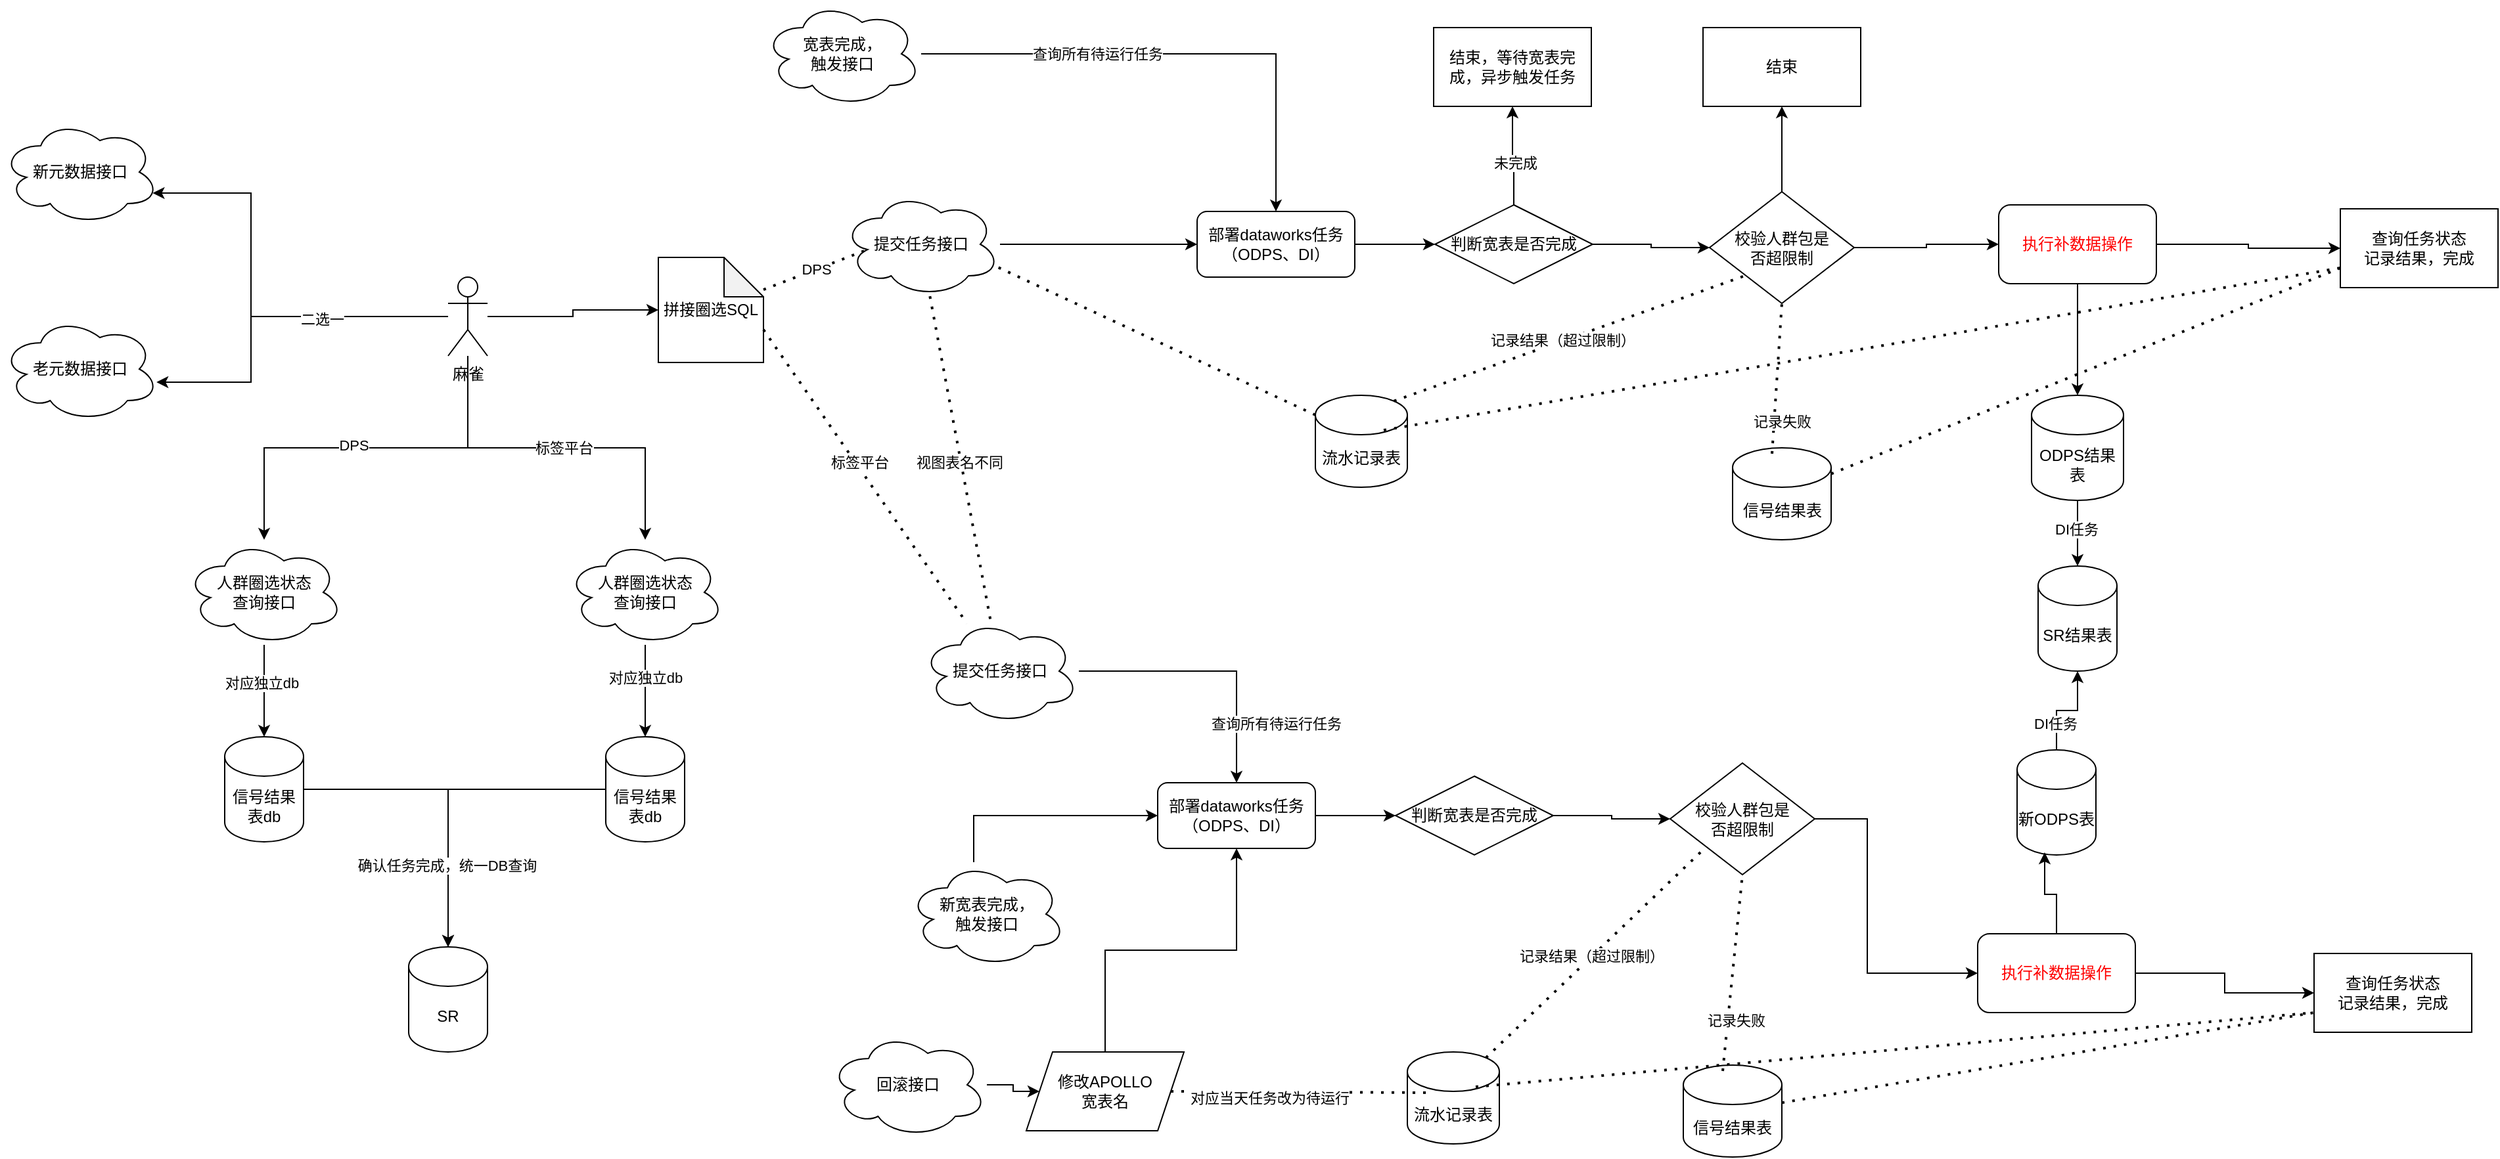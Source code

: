 <mxfile version="25.0.3">
  <diagram name="第 1 页" id="y63ZQ2GJVkdFIbkafl7R">
    <mxGraphModel dx="1026" dy="650" grid="1" gridSize="10" guides="1" tooltips="1" connect="1" arrows="1" fold="1" page="1" pageScale="1" pageWidth="827" pageHeight="1169" math="0" shadow="0">
      <root>
        <mxCell id="0" />
        <mxCell id="1" parent="0" />
        <mxCell id="8IbcEHw5AlyB79mjnVnh-1" value="新元数据接口" style="ellipse;shape=cloud;whiteSpace=wrap;html=1;" vertex="1" parent="1">
          <mxGeometry x="30" y="120" width="120" height="80" as="geometry" />
        </mxCell>
        <mxCell id="8IbcEHw5AlyB79mjnVnh-2" value="老元数据接口" style="ellipse;shape=cloud;whiteSpace=wrap;html=1;" vertex="1" parent="1">
          <mxGeometry x="30" y="270" width="120" height="80" as="geometry" />
        </mxCell>
        <mxCell id="8IbcEHw5AlyB79mjnVnh-6" style="edgeStyle=orthogonalEdgeStyle;rounded=0;orthogonalLoop=1;jettySize=auto;html=1;" edge="1" parent="1" target="8IbcEHw5AlyB79mjnVnh-2">
          <mxGeometry relative="1" as="geometry">
            <mxPoint x="370" y="270" as="sourcePoint" />
            <Array as="points">
              <mxPoint x="220" y="270" />
              <mxPoint x="220" y="320" />
            </Array>
          </mxGeometry>
        </mxCell>
        <mxCell id="8IbcEHw5AlyB79mjnVnh-9" value="" style="edgeStyle=orthogonalEdgeStyle;rounded=0;orthogonalLoop=1;jettySize=auto;html=1;" edge="1" parent="1" source="8IbcEHw5AlyB79mjnVnh-3" target="8IbcEHw5AlyB79mjnVnh-8">
          <mxGeometry relative="1" as="geometry" />
        </mxCell>
        <mxCell id="8IbcEHw5AlyB79mjnVnh-3" value="麻雀" style="shape=umlActor;verticalLabelPosition=bottom;verticalAlign=top;html=1;outlineConnect=0;" vertex="1" parent="1">
          <mxGeometry x="370" y="240" width="30" height="60" as="geometry" />
        </mxCell>
        <mxCell id="8IbcEHw5AlyB79mjnVnh-5" style="edgeStyle=orthogonalEdgeStyle;rounded=0;orthogonalLoop=1;jettySize=auto;html=1;entryX=0.96;entryY=0.7;entryDx=0;entryDy=0;entryPerimeter=0;" edge="1" parent="1" source="8IbcEHw5AlyB79mjnVnh-3" target="8IbcEHw5AlyB79mjnVnh-1">
          <mxGeometry relative="1" as="geometry">
            <mxPoint x="240" y="230" as="sourcePoint" />
            <Array as="points">
              <mxPoint x="220" y="270" />
              <mxPoint x="220" y="176" />
            </Array>
          </mxGeometry>
        </mxCell>
        <mxCell id="8IbcEHw5AlyB79mjnVnh-56" value="二选一" style="edgeLabel;html=1;align=center;verticalAlign=middle;resizable=0;points=[];" vertex="1" connectable="0" parent="8IbcEHw5AlyB79mjnVnh-5">
          <mxGeometry x="-0.398" y="2" relative="1" as="geometry">
            <mxPoint as="offset" />
          </mxGeometry>
        </mxCell>
        <mxCell id="8IbcEHw5AlyB79mjnVnh-8" value="拼接圈选SQL" style="shape=note;whiteSpace=wrap;html=1;backgroundOutline=1;darkOpacity=0.05;" vertex="1" parent="1">
          <mxGeometry x="530" y="225" width="80" height="80" as="geometry" />
        </mxCell>
        <mxCell id="8IbcEHw5AlyB79mjnVnh-10" value="流水记录表" style="shape=cylinder3;whiteSpace=wrap;html=1;boundedLbl=1;backgroundOutline=1;size=15;" vertex="1" parent="1">
          <mxGeometry x="1030" y="330" width="70" height="70" as="geometry" />
        </mxCell>
        <mxCell id="8IbcEHw5AlyB79mjnVnh-22" style="edgeStyle=orthogonalEdgeStyle;rounded=0;orthogonalLoop=1;jettySize=auto;html=1;entryX=0;entryY=0.5;entryDx=0;entryDy=0;" edge="1" parent="1" source="8IbcEHw5AlyB79mjnVnh-12" target="8IbcEHw5AlyB79mjnVnh-21">
          <mxGeometry relative="1" as="geometry">
            <Array as="points" />
          </mxGeometry>
        </mxCell>
        <mxCell id="8IbcEHw5AlyB79mjnVnh-12" value="提交任务接口" style="ellipse;shape=cloud;whiteSpace=wrap;html=1;" vertex="1" parent="1">
          <mxGeometry x="670" y="175" width="120" height="80" as="geometry" />
        </mxCell>
        <mxCell id="8IbcEHw5AlyB79mjnVnh-100" style="edgeStyle=orthogonalEdgeStyle;rounded=0;orthogonalLoop=1;jettySize=auto;html=1;" edge="1" parent="1" source="8IbcEHw5AlyB79mjnVnh-13" target="8IbcEHw5AlyB79mjnVnh-80">
          <mxGeometry relative="1" as="geometry" />
        </mxCell>
        <mxCell id="8IbcEHw5AlyB79mjnVnh-13" value="提交任务接口" style="ellipse;shape=cloud;whiteSpace=wrap;html=1;" vertex="1" parent="1">
          <mxGeometry x="730" y="500" width="120" height="80" as="geometry" />
        </mxCell>
        <mxCell id="8IbcEHw5AlyB79mjnVnh-16" value="DPS" style="endArrow=none;dashed=1;html=1;dashPattern=1 3;strokeWidth=2;rounded=0;entryX=0.16;entryY=0.55;entryDx=0;entryDy=0;entryPerimeter=0;" edge="1" parent="1" source="8IbcEHw5AlyB79mjnVnh-8" target="8IbcEHw5AlyB79mjnVnh-12">
          <mxGeometry width="50" height="50" relative="1" as="geometry">
            <mxPoint x="770" y="355" as="sourcePoint" />
            <mxPoint x="820" y="305" as="targetPoint" />
          </mxGeometry>
        </mxCell>
        <mxCell id="8IbcEHw5AlyB79mjnVnh-17" value="" style="endArrow=none;dashed=1;html=1;dashPattern=1 3;strokeWidth=2;rounded=0;exitX=0;exitY=0;exitDx=80;exitDy=55;exitPerimeter=0;" edge="1" parent="1" source="8IbcEHw5AlyB79mjnVnh-8" target="8IbcEHw5AlyB79mjnVnh-13">
          <mxGeometry width="50" height="50" relative="1" as="geometry">
            <mxPoint x="620" y="254" as="sourcePoint" />
            <mxPoint x="669" y="229" as="targetPoint" />
          </mxGeometry>
        </mxCell>
        <mxCell id="8IbcEHw5AlyB79mjnVnh-18" value="标签平台" style="edgeLabel;html=1;align=center;verticalAlign=middle;resizable=0;points=[];" vertex="1" connectable="0" parent="8IbcEHw5AlyB79mjnVnh-17">
          <mxGeometry x="-0.086" y="2" relative="1" as="geometry">
            <mxPoint as="offset" />
          </mxGeometry>
        </mxCell>
        <mxCell id="8IbcEHw5AlyB79mjnVnh-27" style="edgeStyle=orthogonalEdgeStyle;rounded=0;orthogonalLoop=1;jettySize=auto;html=1;entryX=0;entryY=0.5;entryDx=0;entryDy=0;" edge="1" parent="1" source="8IbcEHw5AlyB79mjnVnh-21" target="8IbcEHw5AlyB79mjnVnh-26">
          <mxGeometry relative="1" as="geometry" />
        </mxCell>
        <mxCell id="8IbcEHw5AlyB79mjnVnh-21" value="部署dataworks任务&lt;div&gt;（ODPS、DI）&lt;/div&gt;" style="rounded=1;whiteSpace=wrap;html=1;" vertex="1" parent="1">
          <mxGeometry x="940" y="190" width="120" height="50" as="geometry" />
        </mxCell>
        <mxCell id="8IbcEHw5AlyB79mjnVnh-23" value="" style="endArrow=none;dashed=1;html=1;dashPattern=1 3;strokeWidth=2;rounded=0;entryX=0.55;entryY=0.95;entryDx=0;entryDy=0;entryPerimeter=0;" edge="1" parent="1" source="8IbcEHw5AlyB79mjnVnh-13" target="8IbcEHw5AlyB79mjnVnh-12">
          <mxGeometry width="50" height="50" relative="1" as="geometry">
            <mxPoint x="920" y="355" as="sourcePoint" />
            <mxPoint x="970" y="305" as="targetPoint" />
          </mxGeometry>
        </mxCell>
        <mxCell id="8IbcEHw5AlyB79mjnVnh-24" value="视图表名不同" style="edgeLabel;html=1;align=center;verticalAlign=middle;resizable=0;points=[];" vertex="1" connectable="0" parent="8IbcEHw5AlyB79mjnVnh-23">
          <mxGeometry x="-0.042" y="2" relative="1" as="geometry">
            <mxPoint as="offset" />
          </mxGeometry>
        </mxCell>
        <mxCell id="8IbcEHw5AlyB79mjnVnh-30" style="edgeStyle=orthogonalEdgeStyle;rounded=0;orthogonalLoop=1;jettySize=auto;html=1;" edge="1" parent="1" source="8IbcEHw5AlyB79mjnVnh-26" target="8IbcEHw5AlyB79mjnVnh-29">
          <mxGeometry relative="1" as="geometry" />
        </mxCell>
        <mxCell id="8IbcEHw5AlyB79mjnVnh-31" value="未完成" style="edgeLabel;html=1;align=center;verticalAlign=middle;resizable=0;points=[];" vertex="1" connectable="0" parent="8IbcEHw5AlyB79mjnVnh-30">
          <mxGeometry x="-0.158" y="-1" relative="1" as="geometry">
            <mxPoint as="offset" />
          </mxGeometry>
        </mxCell>
        <mxCell id="8IbcEHw5AlyB79mjnVnh-33" style="edgeStyle=orthogonalEdgeStyle;rounded=0;orthogonalLoop=1;jettySize=auto;html=1;" edge="1" parent="1" source="8IbcEHw5AlyB79mjnVnh-26" target="8IbcEHw5AlyB79mjnVnh-32">
          <mxGeometry relative="1" as="geometry" />
        </mxCell>
        <mxCell id="8IbcEHw5AlyB79mjnVnh-26" value="判断宽表是否完成" style="rhombus;whiteSpace=wrap;html=1;" vertex="1" parent="1">
          <mxGeometry x="1121" y="185" width="120" height="60" as="geometry" />
        </mxCell>
        <mxCell id="8IbcEHw5AlyB79mjnVnh-29" value="结束，等待宽表完成，异步触发任务" style="rounded=0;whiteSpace=wrap;html=1;" vertex="1" parent="1">
          <mxGeometry x="1120" y="50" width="120" height="60" as="geometry" />
        </mxCell>
        <mxCell id="8IbcEHw5AlyB79mjnVnh-37" value="" style="edgeStyle=orthogonalEdgeStyle;rounded=0;orthogonalLoop=1;jettySize=auto;html=1;" edge="1" parent="1" source="8IbcEHw5AlyB79mjnVnh-32" target="8IbcEHw5AlyB79mjnVnh-36">
          <mxGeometry relative="1" as="geometry" />
        </mxCell>
        <mxCell id="8IbcEHw5AlyB79mjnVnh-48" style="edgeStyle=orthogonalEdgeStyle;rounded=0;orthogonalLoop=1;jettySize=auto;html=1;" edge="1" parent="1" source="8IbcEHw5AlyB79mjnVnh-32" target="8IbcEHw5AlyB79mjnVnh-47">
          <mxGeometry relative="1" as="geometry" />
        </mxCell>
        <mxCell id="8IbcEHw5AlyB79mjnVnh-32" value="校验人群包是&lt;div&gt;否超限制&lt;/div&gt;" style="rhombus;whiteSpace=wrap;html=1;" vertex="1" parent="1">
          <mxGeometry x="1330" y="175" width="110" height="85" as="geometry" />
        </mxCell>
        <mxCell id="8IbcEHw5AlyB79mjnVnh-36" value="结束" style="whiteSpace=wrap;html=1;" vertex="1" parent="1">
          <mxGeometry x="1325" y="50" width="120" height="60" as="geometry" />
        </mxCell>
        <mxCell id="8IbcEHw5AlyB79mjnVnh-38" value="" style="endArrow=none;dashed=1;html=1;dashPattern=1 3;strokeWidth=2;rounded=0;entryX=0.96;entryY=0.7;entryDx=0;entryDy=0;entryPerimeter=0;exitX=0;exitY=0;exitDx=0;exitDy=15;exitPerimeter=0;" edge="1" parent="1" source="8IbcEHw5AlyB79mjnVnh-10" target="8IbcEHw5AlyB79mjnVnh-12">
          <mxGeometry width="50" height="50" relative="1" as="geometry">
            <mxPoint x="1080" y="380" as="sourcePoint" />
            <mxPoint x="1130" y="330" as="targetPoint" />
          </mxGeometry>
        </mxCell>
        <mxCell id="8IbcEHw5AlyB79mjnVnh-40" value="" style="endArrow=none;dashed=1;html=1;dashPattern=1 3;strokeWidth=2;rounded=0;entryX=0;entryY=1;entryDx=0;entryDy=0;exitX=0.855;exitY=0;exitDx=0;exitDy=4.35;exitPerimeter=0;" edge="1" parent="1" source="8IbcEHw5AlyB79mjnVnh-10" target="8IbcEHw5AlyB79mjnVnh-32">
          <mxGeometry width="50" height="50" relative="1" as="geometry">
            <mxPoint x="1040" y="355" as="sourcePoint" />
            <mxPoint x="735" y="246" as="targetPoint" />
          </mxGeometry>
        </mxCell>
        <mxCell id="8IbcEHw5AlyB79mjnVnh-41" value="记录结果（超过限制）" style="edgeLabel;html=1;align=center;verticalAlign=middle;resizable=0;points=[];" vertex="1" connectable="0" parent="8IbcEHw5AlyB79mjnVnh-40">
          <mxGeometry x="-0.04" y="1" relative="1" as="geometry">
            <mxPoint as="offset" />
          </mxGeometry>
        </mxCell>
        <mxCell id="8IbcEHw5AlyB79mjnVnh-42" value="信号结果表" style="shape=cylinder3;whiteSpace=wrap;html=1;boundedLbl=1;backgroundOutline=1;size=15;" vertex="1" parent="1">
          <mxGeometry x="1347.5" y="370" width="75" height="70" as="geometry" />
        </mxCell>
        <mxCell id="8IbcEHw5AlyB79mjnVnh-43" value="" style="endArrow=none;dashed=1;html=1;dashPattern=1 3;strokeWidth=2;rounded=0;entryX=0.5;entryY=1;entryDx=0;entryDy=0;exitX=0.4;exitY=0.064;exitDx=0;exitDy=0;exitPerimeter=0;" edge="1" parent="1" source="8IbcEHw5AlyB79mjnVnh-42" target="8IbcEHw5AlyB79mjnVnh-32">
          <mxGeometry width="50" height="50" relative="1" as="geometry">
            <mxPoint x="1370" y="320" as="sourcePoint" />
            <mxPoint x="1420" y="270" as="targetPoint" />
          </mxGeometry>
        </mxCell>
        <mxCell id="8IbcEHw5AlyB79mjnVnh-44" value="记录失败" style="edgeLabel;html=1;align=center;verticalAlign=middle;resizable=0;points=[];" vertex="1" connectable="0" parent="8IbcEHw5AlyB79mjnVnh-43">
          <mxGeometry x="-0.168" y="-2" relative="1" as="geometry">
            <mxPoint x="2" y="23" as="offset" />
          </mxGeometry>
        </mxCell>
        <mxCell id="8IbcEHw5AlyB79mjnVnh-46" style="edgeStyle=orthogonalEdgeStyle;rounded=0;orthogonalLoop=1;jettySize=auto;html=1;" edge="1" parent="1" source="8IbcEHw5AlyB79mjnVnh-45" target="8IbcEHw5AlyB79mjnVnh-21">
          <mxGeometry relative="1" as="geometry" />
        </mxCell>
        <mxCell id="8IbcEHw5AlyB79mjnVnh-54" value="查询所有待运行任务" style="edgeLabel;html=1;align=center;verticalAlign=middle;resizable=0;points=[];" vertex="1" connectable="0" parent="8IbcEHw5AlyB79mjnVnh-46">
          <mxGeometry x="-0.313" y="1" relative="1" as="geometry">
            <mxPoint y="1" as="offset" />
          </mxGeometry>
        </mxCell>
        <mxCell id="8IbcEHw5AlyB79mjnVnh-45" value="宽表完成，&lt;div&gt;触发接口&lt;/div&gt;" style="ellipse;shape=cloud;whiteSpace=wrap;html=1;" vertex="1" parent="1">
          <mxGeometry x="610" y="30" width="120" height="80" as="geometry" />
        </mxCell>
        <mxCell id="8IbcEHw5AlyB79mjnVnh-52" style="edgeStyle=orthogonalEdgeStyle;rounded=0;orthogonalLoop=1;jettySize=auto;html=1;entryX=0;entryY=0.5;entryDx=0;entryDy=0;" edge="1" parent="1" source="8IbcEHw5AlyB79mjnVnh-47" target="8IbcEHw5AlyB79mjnVnh-51">
          <mxGeometry relative="1" as="geometry">
            <Array as="points">
              <mxPoint x="1740" y="215" />
              <mxPoint x="1740" y="218" />
            </Array>
          </mxGeometry>
        </mxCell>
        <mxCell id="8IbcEHw5AlyB79mjnVnh-110" style="edgeStyle=orthogonalEdgeStyle;rounded=0;orthogonalLoop=1;jettySize=auto;html=1;" edge="1" parent="1" source="8IbcEHw5AlyB79mjnVnh-47" target="8IbcEHw5AlyB79mjnVnh-70">
          <mxGeometry relative="1" as="geometry">
            <Array as="points">
              <mxPoint x="1600" y="360" />
            </Array>
          </mxGeometry>
        </mxCell>
        <mxCell id="8IbcEHw5AlyB79mjnVnh-47" value="&lt;font color=&quot;#ff0000&quot;&gt;执行补数据操作&lt;/font&gt;" style="rounded=1;whiteSpace=wrap;html=1;" vertex="1" parent="1">
          <mxGeometry x="1550" y="185" width="120" height="60" as="geometry" />
        </mxCell>
        <mxCell id="8IbcEHw5AlyB79mjnVnh-51" value="查询任务状态&lt;div&gt;记录结果，完成&lt;/div&gt;" style="rounded=0;whiteSpace=wrap;html=1;" vertex="1" parent="1">
          <mxGeometry x="1810" y="188" width="120" height="60" as="geometry" />
        </mxCell>
        <mxCell id="8IbcEHw5AlyB79mjnVnh-53" value="" style="endArrow=none;dashed=1;html=1;dashPattern=1 3;strokeWidth=2;rounded=0;exitX=0.743;exitY=0.379;exitDx=0;exitDy=0;exitPerimeter=0;entryX=0;entryY=0.75;entryDx=0;entryDy=0;" edge="1" parent="1" source="8IbcEHw5AlyB79mjnVnh-10" target="8IbcEHw5AlyB79mjnVnh-51">
          <mxGeometry width="50" height="50" relative="1" as="geometry">
            <mxPoint x="1200" y="370" as="sourcePoint" />
            <mxPoint x="1550" y="260" as="targetPoint" />
          </mxGeometry>
        </mxCell>
        <mxCell id="8IbcEHw5AlyB79mjnVnh-55" value="" style="endArrow=none;dashed=1;html=1;dashPattern=1 3;strokeWidth=2;rounded=0;entryX=0;entryY=0.75;entryDx=0;entryDy=0;" edge="1" parent="1" source="8IbcEHw5AlyB79mjnVnh-42" target="8IbcEHw5AlyB79mjnVnh-51">
          <mxGeometry width="50" height="50" relative="1" as="geometry">
            <mxPoint x="1480" y="360" as="sourcePoint" />
            <mxPoint x="1530" y="310" as="targetPoint" />
          </mxGeometry>
        </mxCell>
        <mxCell id="8IbcEHw5AlyB79mjnVnh-63" style="edgeStyle=orthogonalEdgeStyle;rounded=0;orthogonalLoop=1;jettySize=auto;html=1;" edge="1" parent="1" source="8IbcEHw5AlyB79mjnVnh-57" target="8IbcEHw5AlyB79mjnVnh-62">
          <mxGeometry relative="1" as="geometry" />
        </mxCell>
        <mxCell id="8IbcEHw5AlyB79mjnVnh-66" value="对应独立db" style="edgeLabel;html=1;align=center;verticalAlign=middle;resizable=0;points=[];" vertex="1" connectable="0" parent="8IbcEHw5AlyB79mjnVnh-63">
          <mxGeometry x="-0.214" y="-2" relative="1" as="geometry">
            <mxPoint y="1" as="offset" />
          </mxGeometry>
        </mxCell>
        <mxCell id="8IbcEHw5AlyB79mjnVnh-57" value="人群圈选状态&lt;div&gt;查询接口&lt;/div&gt;" style="ellipse;shape=cloud;whiteSpace=wrap;html=1;" vertex="1" parent="1">
          <mxGeometry x="170" y="440" width="120" height="80" as="geometry" />
        </mxCell>
        <mxCell id="8IbcEHw5AlyB79mjnVnh-59" style="edgeStyle=orthogonalEdgeStyle;rounded=0;orthogonalLoop=1;jettySize=auto;html=1;" edge="1" parent="1" source="8IbcEHw5AlyB79mjnVnh-3" target="8IbcEHw5AlyB79mjnVnh-57">
          <mxGeometry relative="1" as="geometry">
            <Array as="points">
              <mxPoint x="385" y="370" />
              <mxPoint x="230" y="370" />
            </Array>
          </mxGeometry>
        </mxCell>
        <mxCell id="8IbcEHw5AlyB79mjnVnh-67" value="DPS" style="edgeLabel;html=1;align=center;verticalAlign=middle;resizable=0;points=[];" vertex="1" connectable="0" parent="8IbcEHw5AlyB79mjnVnh-59">
          <mxGeometry x="0.064" y="-2" relative="1" as="geometry">
            <mxPoint as="offset" />
          </mxGeometry>
        </mxCell>
        <mxCell id="8IbcEHw5AlyB79mjnVnh-65" style="edgeStyle=orthogonalEdgeStyle;rounded=0;orthogonalLoop=1;jettySize=auto;html=1;" edge="1" parent="1" source="8IbcEHw5AlyB79mjnVnh-60" target="8IbcEHw5AlyB79mjnVnh-64">
          <mxGeometry relative="1" as="geometry" />
        </mxCell>
        <mxCell id="8IbcEHw5AlyB79mjnVnh-69" value="对应独立db" style="edgeLabel;html=1;align=center;verticalAlign=middle;resizable=0;points=[];" vertex="1" connectable="0" parent="8IbcEHw5AlyB79mjnVnh-65">
          <mxGeometry x="-0.329" relative="1" as="geometry">
            <mxPoint y="1" as="offset" />
          </mxGeometry>
        </mxCell>
        <mxCell id="8IbcEHw5AlyB79mjnVnh-60" value="人群圈选状态&lt;div&gt;查询接口&lt;/div&gt;" style="ellipse;shape=cloud;whiteSpace=wrap;html=1;" vertex="1" parent="1">
          <mxGeometry x="460" y="440" width="120" height="80" as="geometry" />
        </mxCell>
        <mxCell id="8IbcEHw5AlyB79mjnVnh-61" style="edgeStyle=orthogonalEdgeStyle;rounded=0;orthogonalLoop=1;jettySize=auto;html=1;" edge="1" parent="1" source="8IbcEHw5AlyB79mjnVnh-3" target="8IbcEHw5AlyB79mjnVnh-60">
          <mxGeometry relative="1" as="geometry">
            <Array as="points">
              <mxPoint x="385" y="370" />
              <mxPoint x="520" y="370" />
            </Array>
          </mxGeometry>
        </mxCell>
        <mxCell id="8IbcEHw5AlyB79mjnVnh-68" value="标签平台" style="edgeLabel;html=1;align=center;verticalAlign=middle;resizable=0;points=[];" vertex="1" connectable="0" parent="8IbcEHw5AlyB79mjnVnh-61">
          <mxGeometry x="0.04" y="1" relative="1" as="geometry">
            <mxPoint y="1" as="offset" />
          </mxGeometry>
        </mxCell>
        <mxCell id="8IbcEHw5AlyB79mjnVnh-75" style="edgeStyle=orthogonalEdgeStyle;rounded=0;orthogonalLoop=1;jettySize=auto;html=1;" edge="1" parent="1" source="8IbcEHw5AlyB79mjnVnh-62" target="8IbcEHw5AlyB79mjnVnh-74">
          <mxGeometry relative="1" as="geometry" />
        </mxCell>
        <mxCell id="8IbcEHw5AlyB79mjnVnh-62" value="信号结果表db" style="shape=cylinder3;whiteSpace=wrap;html=1;boundedLbl=1;backgroundOutline=1;size=15;" vertex="1" parent="1">
          <mxGeometry x="200" y="590" width="60" height="80" as="geometry" />
        </mxCell>
        <mxCell id="8IbcEHw5AlyB79mjnVnh-64" value="信号结果表db" style="shape=cylinder3;whiteSpace=wrap;html=1;boundedLbl=1;backgroundOutline=1;size=15;" vertex="1" parent="1">
          <mxGeometry x="490" y="590" width="60" height="80" as="geometry" />
        </mxCell>
        <mxCell id="8IbcEHw5AlyB79mjnVnh-70" value="ODPS结果表" style="shape=cylinder3;whiteSpace=wrap;html=1;boundedLbl=1;backgroundOutline=1;size=15;" vertex="1" parent="1">
          <mxGeometry x="1575" y="330" width="70" height="80" as="geometry" />
        </mxCell>
        <mxCell id="8IbcEHw5AlyB79mjnVnh-71" value="SR结果表" style="shape=cylinder3;whiteSpace=wrap;html=1;boundedLbl=1;backgroundOutline=1;size=15;" vertex="1" parent="1">
          <mxGeometry x="1580" y="460" width="60" height="80" as="geometry" />
        </mxCell>
        <mxCell id="8IbcEHw5AlyB79mjnVnh-72" style="edgeStyle=orthogonalEdgeStyle;rounded=0;orthogonalLoop=1;jettySize=auto;html=1;entryX=0.5;entryY=0;entryDx=0;entryDy=0;entryPerimeter=0;" edge="1" parent="1" source="8IbcEHw5AlyB79mjnVnh-70" target="8IbcEHw5AlyB79mjnVnh-71">
          <mxGeometry relative="1" as="geometry" />
        </mxCell>
        <mxCell id="8IbcEHw5AlyB79mjnVnh-73" value="DI任务" style="edgeLabel;html=1;align=center;verticalAlign=middle;resizable=0;points=[];" vertex="1" connectable="0" parent="8IbcEHw5AlyB79mjnVnh-72">
          <mxGeometry x="-0.178" y="-1" relative="1" as="geometry">
            <mxPoint y="1" as="offset" />
          </mxGeometry>
        </mxCell>
        <mxCell id="8IbcEHw5AlyB79mjnVnh-74" value="SR" style="shape=cylinder3;whiteSpace=wrap;html=1;boundedLbl=1;backgroundOutline=1;size=15;" vertex="1" parent="1">
          <mxGeometry x="340" y="750" width="60" height="80" as="geometry" />
        </mxCell>
        <mxCell id="8IbcEHw5AlyB79mjnVnh-76" style="edgeStyle=orthogonalEdgeStyle;rounded=0;orthogonalLoop=1;jettySize=auto;html=1;entryX=0.5;entryY=0;entryDx=0;entryDy=0;entryPerimeter=0;" edge="1" parent="1" source="8IbcEHw5AlyB79mjnVnh-64" target="8IbcEHw5AlyB79mjnVnh-74">
          <mxGeometry relative="1" as="geometry" />
        </mxCell>
        <mxCell id="8IbcEHw5AlyB79mjnVnh-77" value="确认任务完成，统一DB查询" style="edgeLabel;html=1;align=center;verticalAlign=middle;resizable=0;points=[];" vertex="1" connectable="0" parent="8IbcEHw5AlyB79mjnVnh-76">
          <mxGeometry x="0.471" y="-1" relative="1" as="geometry">
            <mxPoint y="1" as="offset" />
          </mxGeometry>
        </mxCell>
        <mxCell id="8IbcEHw5AlyB79mjnVnh-78" value="流水记录表" style="shape=cylinder3;whiteSpace=wrap;html=1;boundedLbl=1;backgroundOutline=1;size=15;" vertex="1" parent="1">
          <mxGeometry x="1100" y="830" width="70" height="70" as="geometry" />
        </mxCell>
        <mxCell id="8IbcEHw5AlyB79mjnVnh-79" style="edgeStyle=orthogonalEdgeStyle;rounded=0;orthogonalLoop=1;jettySize=auto;html=1;entryX=0;entryY=0.5;entryDx=0;entryDy=0;" edge="1" parent="1" source="8IbcEHw5AlyB79mjnVnh-80" target="8IbcEHw5AlyB79mjnVnh-82">
          <mxGeometry relative="1" as="geometry" />
        </mxCell>
        <mxCell id="8IbcEHw5AlyB79mjnVnh-80" value="部署dataworks任务&lt;div&gt;（ODPS、DI）&lt;/div&gt;" style="rounded=1;whiteSpace=wrap;html=1;" vertex="1" parent="1">
          <mxGeometry x="910" y="625" width="120" height="50" as="geometry" />
        </mxCell>
        <mxCell id="8IbcEHw5AlyB79mjnVnh-81" style="edgeStyle=orthogonalEdgeStyle;rounded=0;orthogonalLoop=1;jettySize=auto;html=1;" edge="1" parent="1" source="8IbcEHw5AlyB79mjnVnh-82" target="8IbcEHw5AlyB79mjnVnh-84">
          <mxGeometry relative="1" as="geometry" />
        </mxCell>
        <mxCell id="8IbcEHw5AlyB79mjnVnh-82" value="判断宽表是否完成" style="rhombus;whiteSpace=wrap;html=1;" vertex="1" parent="1">
          <mxGeometry x="1091" y="620" width="120" height="60" as="geometry" />
        </mxCell>
        <mxCell id="8IbcEHw5AlyB79mjnVnh-83" style="edgeStyle=orthogonalEdgeStyle;rounded=0;orthogonalLoop=1;jettySize=auto;html=1;" edge="1" parent="1" source="8IbcEHw5AlyB79mjnVnh-84" target="8IbcEHw5AlyB79mjnVnh-92">
          <mxGeometry relative="1" as="geometry">
            <Array as="points">
              <mxPoint x="1450" y="653" />
              <mxPoint x="1450" y="770" />
            </Array>
          </mxGeometry>
        </mxCell>
        <mxCell id="8IbcEHw5AlyB79mjnVnh-84" value="校验人群包是&lt;div&gt;否超限制&lt;/div&gt;" style="rhombus;whiteSpace=wrap;html=1;" vertex="1" parent="1">
          <mxGeometry x="1300" y="610" width="110" height="85" as="geometry" />
        </mxCell>
        <mxCell id="8IbcEHw5AlyB79mjnVnh-85" value="" style="endArrow=none;dashed=1;html=1;dashPattern=1 3;strokeWidth=2;rounded=0;entryX=0;entryY=1;entryDx=0;entryDy=0;exitX=0.855;exitY=0;exitDx=0;exitDy=4.35;exitPerimeter=0;" edge="1" parent="1" source="8IbcEHw5AlyB79mjnVnh-78" target="8IbcEHw5AlyB79mjnVnh-84">
          <mxGeometry width="50" height="50" relative="1" as="geometry">
            <mxPoint x="1010" y="790" as="sourcePoint" />
            <mxPoint x="705" y="681" as="targetPoint" />
          </mxGeometry>
        </mxCell>
        <mxCell id="8IbcEHw5AlyB79mjnVnh-86" value="记录结果（超过限制）" style="edgeLabel;html=1;align=center;verticalAlign=middle;resizable=0;points=[];" vertex="1" connectable="0" parent="8IbcEHw5AlyB79mjnVnh-85">
          <mxGeometry x="-0.04" y="1" relative="1" as="geometry">
            <mxPoint as="offset" />
          </mxGeometry>
        </mxCell>
        <mxCell id="8IbcEHw5AlyB79mjnVnh-87" value="信号结果表" style="shape=cylinder3;whiteSpace=wrap;html=1;boundedLbl=1;backgroundOutline=1;size=15;" vertex="1" parent="1">
          <mxGeometry x="1310" y="840" width="75" height="70" as="geometry" />
        </mxCell>
        <mxCell id="8IbcEHw5AlyB79mjnVnh-88" value="" style="endArrow=none;dashed=1;html=1;dashPattern=1 3;strokeWidth=2;rounded=0;entryX=0.5;entryY=1;entryDx=0;entryDy=0;exitX=0.4;exitY=0.064;exitDx=0;exitDy=0;exitPerimeter=0;" edge="1" parent="1" source="8IbcEHw5AlyB79mjnVnh-87" target="8IbcEHw5AlyB79mjnVnh-84">
          <mxGeometry width="50" height="50" relative="1" as="geometry">
            <mxPoint x="1340" y="755" as="sourcePoint" />
            <mxPoint x="1390" y="705" as="targetPoint" />
          </mxGeometry>
        </mxCell>
        <mxCell id="8IbcEHw5AlyB79mjnVnh-89" value="记录失败" style="edgeLabel;html=1;align=center;verticalAlign=middle;resizable=0;points=[];" vertex="1" connectable="0" parent="8IbcEHw5AlyB79mjnVnh-88">
          <mxGeometry x="-0.168" y="-2" relative="1" as="geometry">
            <mxPoint x="2" y="23" as="offset" />
          </mxGeometry>
        </mxCell>
        <mxCell id="8IbcEHw5AlyB79mjnVnh-91" style="edgeStyle=orthogonalEdgeStyle;rounded=0;orthogonalLoop=1;jettySize=auto;html=1;entryX=0;entryY=0.5;entryDx=0;entryDy=0;" edge="1" parent="1" source="8IbcEHw5AlyB79mjnVnh-92" target="8IbcEHw5AlyB79mjnVnh-93">
          <mxGeometry relative="1" as="geometry" />
        </mxCell>
        <mxCell id="8IbcEHw5AlyB79mjnVnh-92" value="&lt;font color=&quot;#ff0000&quot;&gt;执行补数据操作&lt;/font&gt;" style="rounded=1;whiteSpace=wrap;html=1;" vertex="1" parent="1">
          <mxGeometry x="1534" y="740" width="120" height="60" as="geometry" />
        </mxCell>
        <mxCell id="8IbcEHw5AlyB79mjnVnh-93" value="查询任务状态&lt;div&gt;记录结果，完成&lt;/div&gt;" style="rounded=0;whiteSpace=wrap;html=1;" vertex="1" parent="1">
          <mxGeometry x="1790" y="755" width="120" height="60" as="geometry" />
        </mxCell>
        <mxCell id="8IbcEHw5AlyB79mjnVnh-94" value="" style="endArrow=none;dashed=1;html=1;dashPattern=1 3;strokeWidth=2;rounded=0;exitX=0.743;exitY=0.379;exitDx=0;exitDy=0;exitPerimeter=0;entryX=0;entryY=0.75;entryDx=0;entryDy=0;" edge="1" parent="1" source="8IbcEHw5AlyB79mjnVnh-78" target="8IbcEHw5AlyB79mjnVnh-93">
          <mxGeometry width="50" height="50" relative="1" as="geometry">
            <mxPoint x="1170" y="805" as="sourcePoint" />
            <mxPoint x="1520" y="695" as="targetPoint" />
          </mxGeometry>
        </mxCell>
        <mxCell id="8IbcEHw5AlyB79mjnVnh-95" value="" style="endArrow=none;dashed=1;html=1;dashPattern=1 3;strokeWidth=2;rounded=0;entryX=0;entryY=0.75;entryDx=0;entryDy=0;" edge="1" parent="1" source="8IbcEHw5AlyB79mjnVnh-87" target="8IbcEHw5AlyB79mjnVnh-93">
          <mxGeometry width="50" height="50" relative="1" as="geometry">
            <mxPoint x="1450" y="795" as="sourcePoint" />
            <mxPoint x="1500" y="745" as="targetPoint" />
          </mxGeometry>
        </mxCell>
        <mxCell id="8IbcEHw5AlyB79mjnVnh-101" value="查询所有待运行任务" style="edgeLabel;html=1;align=center;verticalAlign=middle;resizable=0;points=[];" vertex="1" connectable="0" parent="1">
          <mxGeometry x="1000" y="580" as="geometry" />
        </mxCell>
        <mxCell id="8IbcEHw5AlyB79mjnVnh-103" style="edgeStyle=orthogonalEdgeStyle;rounded=0;orthogonalLoop=1;jettySize=auto;html=1;entryX=0;entryY=0.5;entryDx=0;entryDy=0;" edge="1" parent="1" source="8IbcEHw5AlyB79mjnVnh-102" target="8IbcEHw5AlyB79mjnVnh-80">
          <mxGeometry relative="1" as="geometry">
            <Array as="points">
              <mxPoint x="770" y="650" />
            </Array>
          </mxGeometry>
        </mxCell>
        <mxCell id="8IbcEHw5AlyB79mjnVnh-102" value="新宽表完成，&lt;div&gt;触发接口&lt;/div&gt;" style="ellipse;shape=cloud;whiteSpace=wrap;html=1;" vertex="1" parent="1">
          <mxGeometry x="720" y="685" width="120" height="80" as="geometry" />
        </mxCell>
        <mxCell id="8IbcEHw5AlyB79mjnVnh-106" style="edgeStyle=orthogonalEdgeStyle;rounded=0;orthogonalLoop=1;jettySize=auto;html=1;" edge="1" parent="1" source="8IbcEHw5AlyB79mjnVnh-104" target="8IbcEHw5AlyB79mjnVnh-105">
          <mxGeometry relative="1" as="geometry" />
        </mxCell>
        <mxCell id="8IbcEHw5AlyB79mjnVnh-104" value="回滚接口" style="ellipse;shape=cloud;whiteSpace=wrap;html=1;" vertex="1" parent="1">
          <mxGeometry x="660" y="815" width="120" height="80" as="geometry" />
        </mxCell>
        <mxCell id="8IbcEHw5AlyB79mjnVnh-107" style="edgeStyle=orthogonalEdgeStyle;rounded=0;orthogonalLoop=1;jettySize=auto;html=1;entryX=0.5;entryY=1;entryDx=0;entryDy=0;" edge="1" parent="1" source="8IbcEHw5AlyB79mjnVnh-105" target="8IbcEHw5AlyB79mjnVnh-80">
          <mxGeometry relative="1" as="geometry">
            <mxPoint x="960" y="690" as="targetPoint" />
          </mxGeometry>
        </mxCell>
        <mxCell id="8IbcEHw5AlyB79mjnVnh-105" value="修改APOLLO&lt;div&gt;宽表名&lt;/div&gt;" style="shape=parallelogram;perimeter=parallelogramPerimeter;whiteSpace=wrap;html=1;fixedSize=1;" vertex="1" parent="1">
          <mxGeometry x="810" y="830" width="120" height="60" as="geometry" />
        </mxCell>
        <mxCell id="8IbcEHw5AlyB79mjnVnh-108" value="" style="endArrow=none;dashed=1;html=1;dashPattern=1 3;strokeWidth=2;rounded=0;exitX=1;exitY=0.5;exitDx=0;exitDy=0;entryX=0.257;entryY=0.443;entryDx=0;entryDy=0;entryPerimeter=0;" edge="1" parent="1" source="8IbcEHw5AlyB79mjnVnh-105" target="8IbcEHw5AlyB79mjnVnh-78">
          <mxGeometry width="50" height="50" relative="1" as="geometry">
            <mxPoint x="980" y="860" as="sourcePoint" />
            <mxPoint x="1030" y="810" as="targetPoint" />
          </mxGeometry>
        </mxCell>
        <mxCell id="8IbcEHw5AlyB79mjnVnh-109" value="对应当天任务改为待运行" style="edgeLabel;html=1;align=center;verticalAlign=middle;resizable=0;points=[];" vertex="1" connectable="0" parent="8IbcEHw5AlyB79mjnVnh-108">
          <mxGeometry x="-0.242" y="-4" relative="1" as="geometry">
            <mxPoint as="offset" />
          </mxGeometry>
        </mxCell>
        <mxCell id="8IbcEHw5AlyB79mjnVnh-112" value="新ODPS表" style="shape=cylinder3;whiteSpace=wrap;html=1;boundedLbl=1;backgroundOutline=1;size=15;" vertex="1" parent="1">
          <mxGeometry x="1564" y="600" width="60" height="80" as="geometry" />
        </mxCell>
        <mxCell id="8IbcEHw5AlyB79mjnVnh-113" style="edgeStyle=orthogonalEdgeStyle;rounded=0;orthogonalLoop=1;jettySize=auto;html=1;entryX=0.35;entryY=0.975;entryDx=0;entryDy=0;entryPerimeter=0;" edge="1" parent="1" source="8IbcEHw5AlyB79mjnVnh-92" target="8IbcEHw5AlyB79mjnVnh-112">
          <mxGeometry relative="1" as="geometry" />
        </mxCell>
        <mxCell id="8IbcEHw5AlyB79mjnVnh-114" style="edgeStyle=orthogonalEdgeStyle;rounded=0;orthogonalLoop=1;jettySize=auto;html=1;entryX=0.5;entryY=1;entryDx=0;entryDy=0;entryPerimeter=0;" edge="1" parent="1" source="8IbcEHw5AlyB79mjnVnh-112" target="8IbcEHw5AlyB79mjnVnh-71">
          <mxGeometry relative="1" as="geometry" />
        </mxCell>
        <mxCell id="8IbcEHw5AlyB79mjnVnh-116" value="DI任务" style="edgeLabel;html=1;align=center;verticalAlign=middle;resizable=0;points=[];" vertex="1" connectable="0" parent="8IbcEHw5AlyB79mjnVnh-114">
          <mxGeometry x="-0.474" y="1" relative="1" as="geometry">
            <mxPoint as="offset" />
          </mxGeometry>
        </mxCell>
      </root>
    </mxGraphModel>
  </diagram>
</mxfile>
